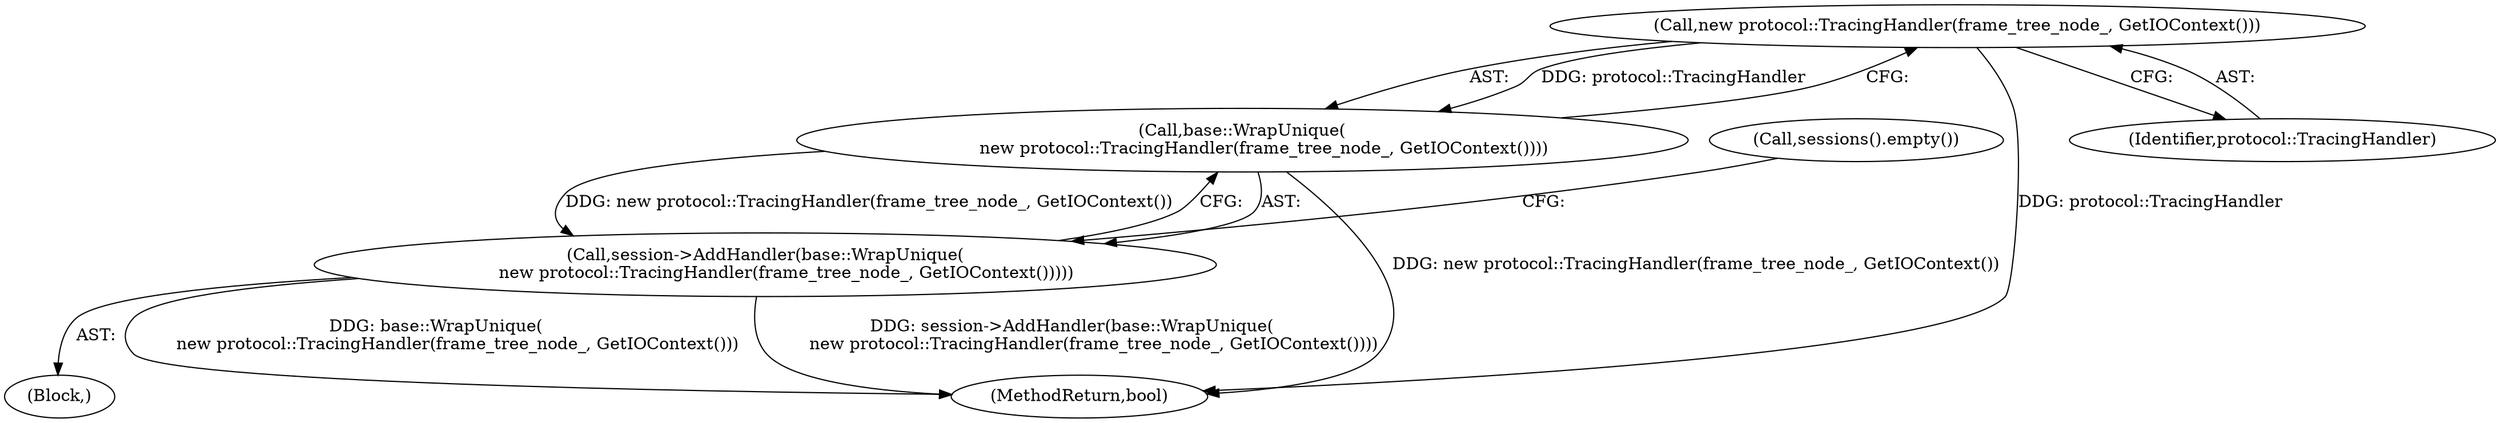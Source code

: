 digraph "0_Chrome_c71d8045ce0592cf3f4290744ab57b23c1d1b4c6_1@API" {
"1000179" [label="(Call,new protocol::TracingHandler(frame_tree_node_, GetIOContext()))"];
"1000178" [label="(Call,base::WrapUnique(\n        new protocol::TracingHandler(frame_tree_node_, GetIOContext())))"];
"1000177" [label="(Call,session->AddHandler(base::WrapUnique(\n        new protocol::TracingHandler(frame_tree_node_, GetIOContext()))))"];
"1000178" [label="(Call,base::WrapUnique(\n        new protocol::TracingHandler(frame_tree_node_, GetIOContext())))"];
"1000177" [label="(Call,session->AddHandler(base::WrapUnique(\n        new protocol::TracingHandler(frame_tree_node_, GetIOContext()))))"];
"1000180" [label="(Identifier,protocol::TracingHandler)"];
"1000182" [label="(Call,sessions().empty())"];
"1000179" [label="(Call,new protocol::TracingHandler(frame_tree_node_, GetIOContext()))"];
"1000176" [label="(Block,)"];
"1000204" [label="(MethodReturn,bool)"];
"1000179" -> "1000178"  [label="AST: "];
"1000179" -> "1000180"  [label="CFG: "];
"1000180" -> "1000179"  [label="AST: "];
"1000178" -> "1000179"  [label="CFG: "];
"1000179" -> "1000204"  [label="DDG: protocol::TracingHandler"];
"1000179" -> "1000178"  [label="DDG: protocol::TracingHandler"];
"1000178" -> "1000177"  [label="AST: "];
"1000177" -> "1000178"  [label="CFG: "];
"1000178" -> "1000204"  [label="DDG: new protocol::TracingHandler(frame_tree_node_, GetIOContext())"];
"1000178" -> "1000177"  [label="DDG: new protocol::TracingHandler(frame_tree_node_, GetIOContext())"];
"1000177" -> "1000176"  [label="AST: "];
"1000182" -> "1000177"  [label="CFG: "];
"1000177" -> "1000204"  [label="DDG: base::WrapUnique(\n        new protocol::TracingHandler(frame_tree_node_, GetIOContext()))"];
"1000177" -> "1000204"  [label="DDG: session->AddHandler(base::WrapUnique(\n        new protocol::TracingHandler(frame_tree_node_, GetIOContext())))"];
}
